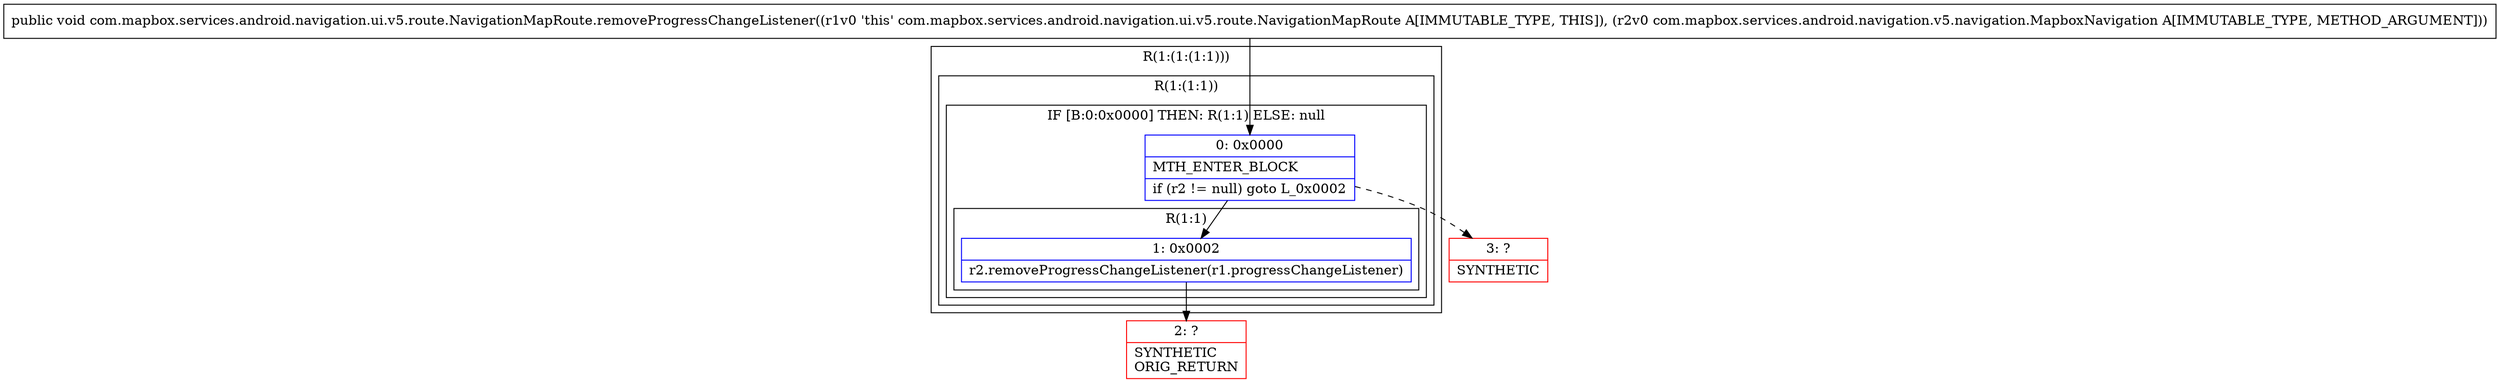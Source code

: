 digraph "CFG forcom.mapbox.services.android.navigation.ui.v5.route.NavigationMapRoute.removeProgressChangeListener(Lcom\/mapbox\/services\/android\/navigation\/v5\/navigation\/MapboxNavigation;)V" {
subgraph cluster_Region_1113689084 {
label = "R(1:(1:(1:1)))";
node [shape=record,color=blue];
subgraph cluster_Region_1325084074 {
label = "R(1:(1:1))";
node [shape=record,color=blue];
subgraph cluster_IfRegion_1125592326 {
label = "IF [B:0:0x0000] THEN: R(1:1) ELSE: null";
node [shape=record,color=blue];
Node_0 [shape=record,label="{0\:\ 0x0000|MTH_ENTER_BLOCK\l|if (r2 != null) goto L_0x0002\l}"];
subgraph cluster_Region_992350026 {
label = "R(1:1)";
node [shape=record,color=blue];
Node_1 [shape=record,label="{1\:\ 0x0002|r2.removeProgressChangeListener(r1.progressChangeListener)\l}"];
}
}
}
}
Node_2 [shape=record,color=red,label="{2\:\ ?|SYNTHETIC\lORIG_RETURN\l}"];
Node_3 [shape=record,color=red,label="{3\:\ ?|SYNTHETIC\l}"];
MethodNode[shape=record,label="{public void com.mapbox.services.android.navigation.ui.v5.route.NavigationMapRoute.removeProgressChangeListener((r1v0 'this' com.mapbox.services.android.navigation.ui.v5.route.NavigationMapRoute A[IMMUTABLE_TYPE, THIS]), (r2v0 com.mapbox.services.android.navigation.v5.navigation.MapboxNavigation A[IMMUTABLE_TYPE, METHOD_ARGUMENT])) }"];
MethodNode -> Node_0;
Node_0 -> Node_1;
Node_0 -> Node_3[style=dashed];
Node_1 -> Node_2;
}

